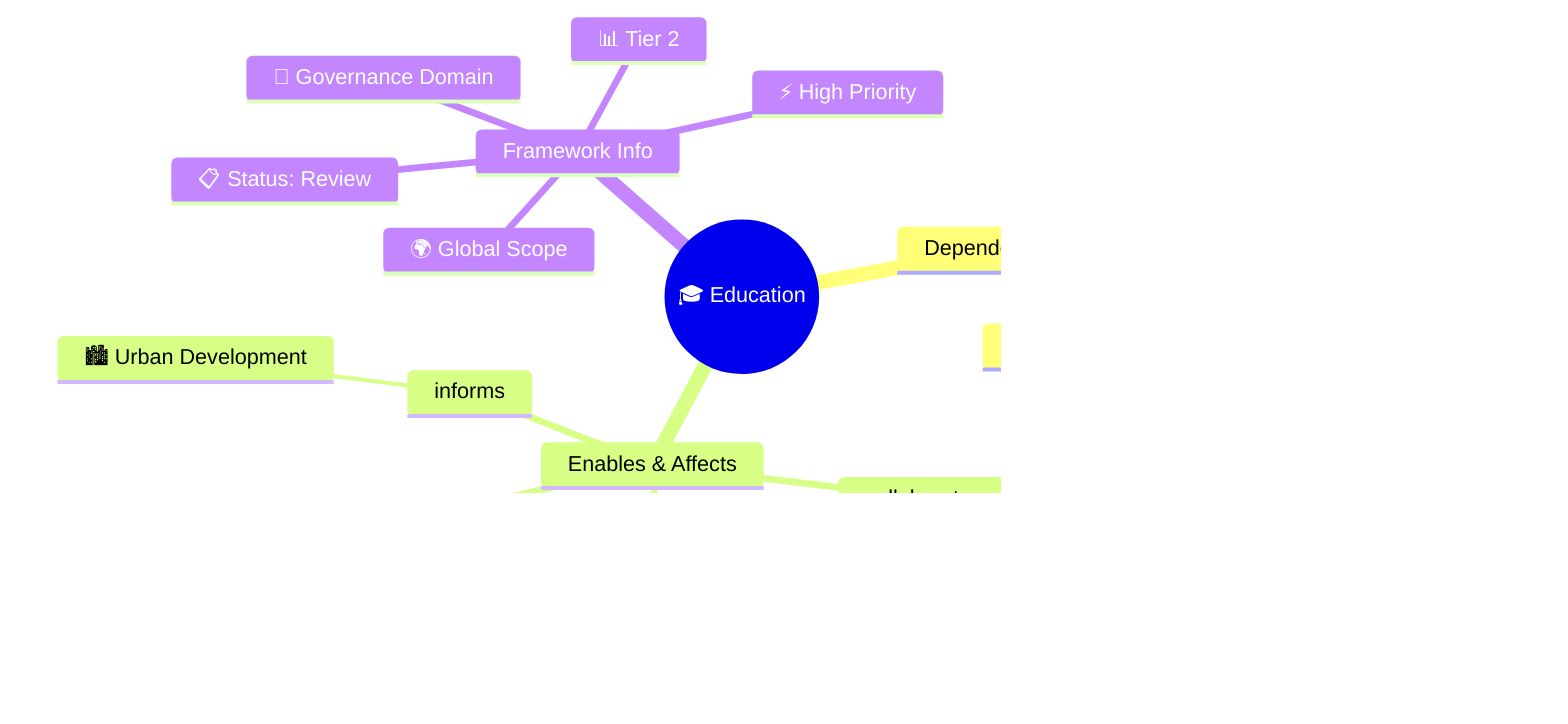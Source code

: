 mindmap
  root(("🎓 Education"))
    Dependencies
      oversees
        🏛️ HCC
      informs
        👥 Work in Liberation
      collaborates with
        🤝 Global Citizenship
    Enables & Affects
      collaborates with
        🧠 Mental Health
        🏛️ Cultural Heritage
      implements
        🛠️ Epistemic Curriculum
        🛠️ Existential Civics
      enables
        🤝 Global Citizenship
        🤝 Global Citizenship
      informs
        🏙️ Urban Development
    Framework Info
      📊 Tier 2
      🎯 Governance Domain
      🌍 Global Scope
      ⚡ High Priority
      📋 Status: Review